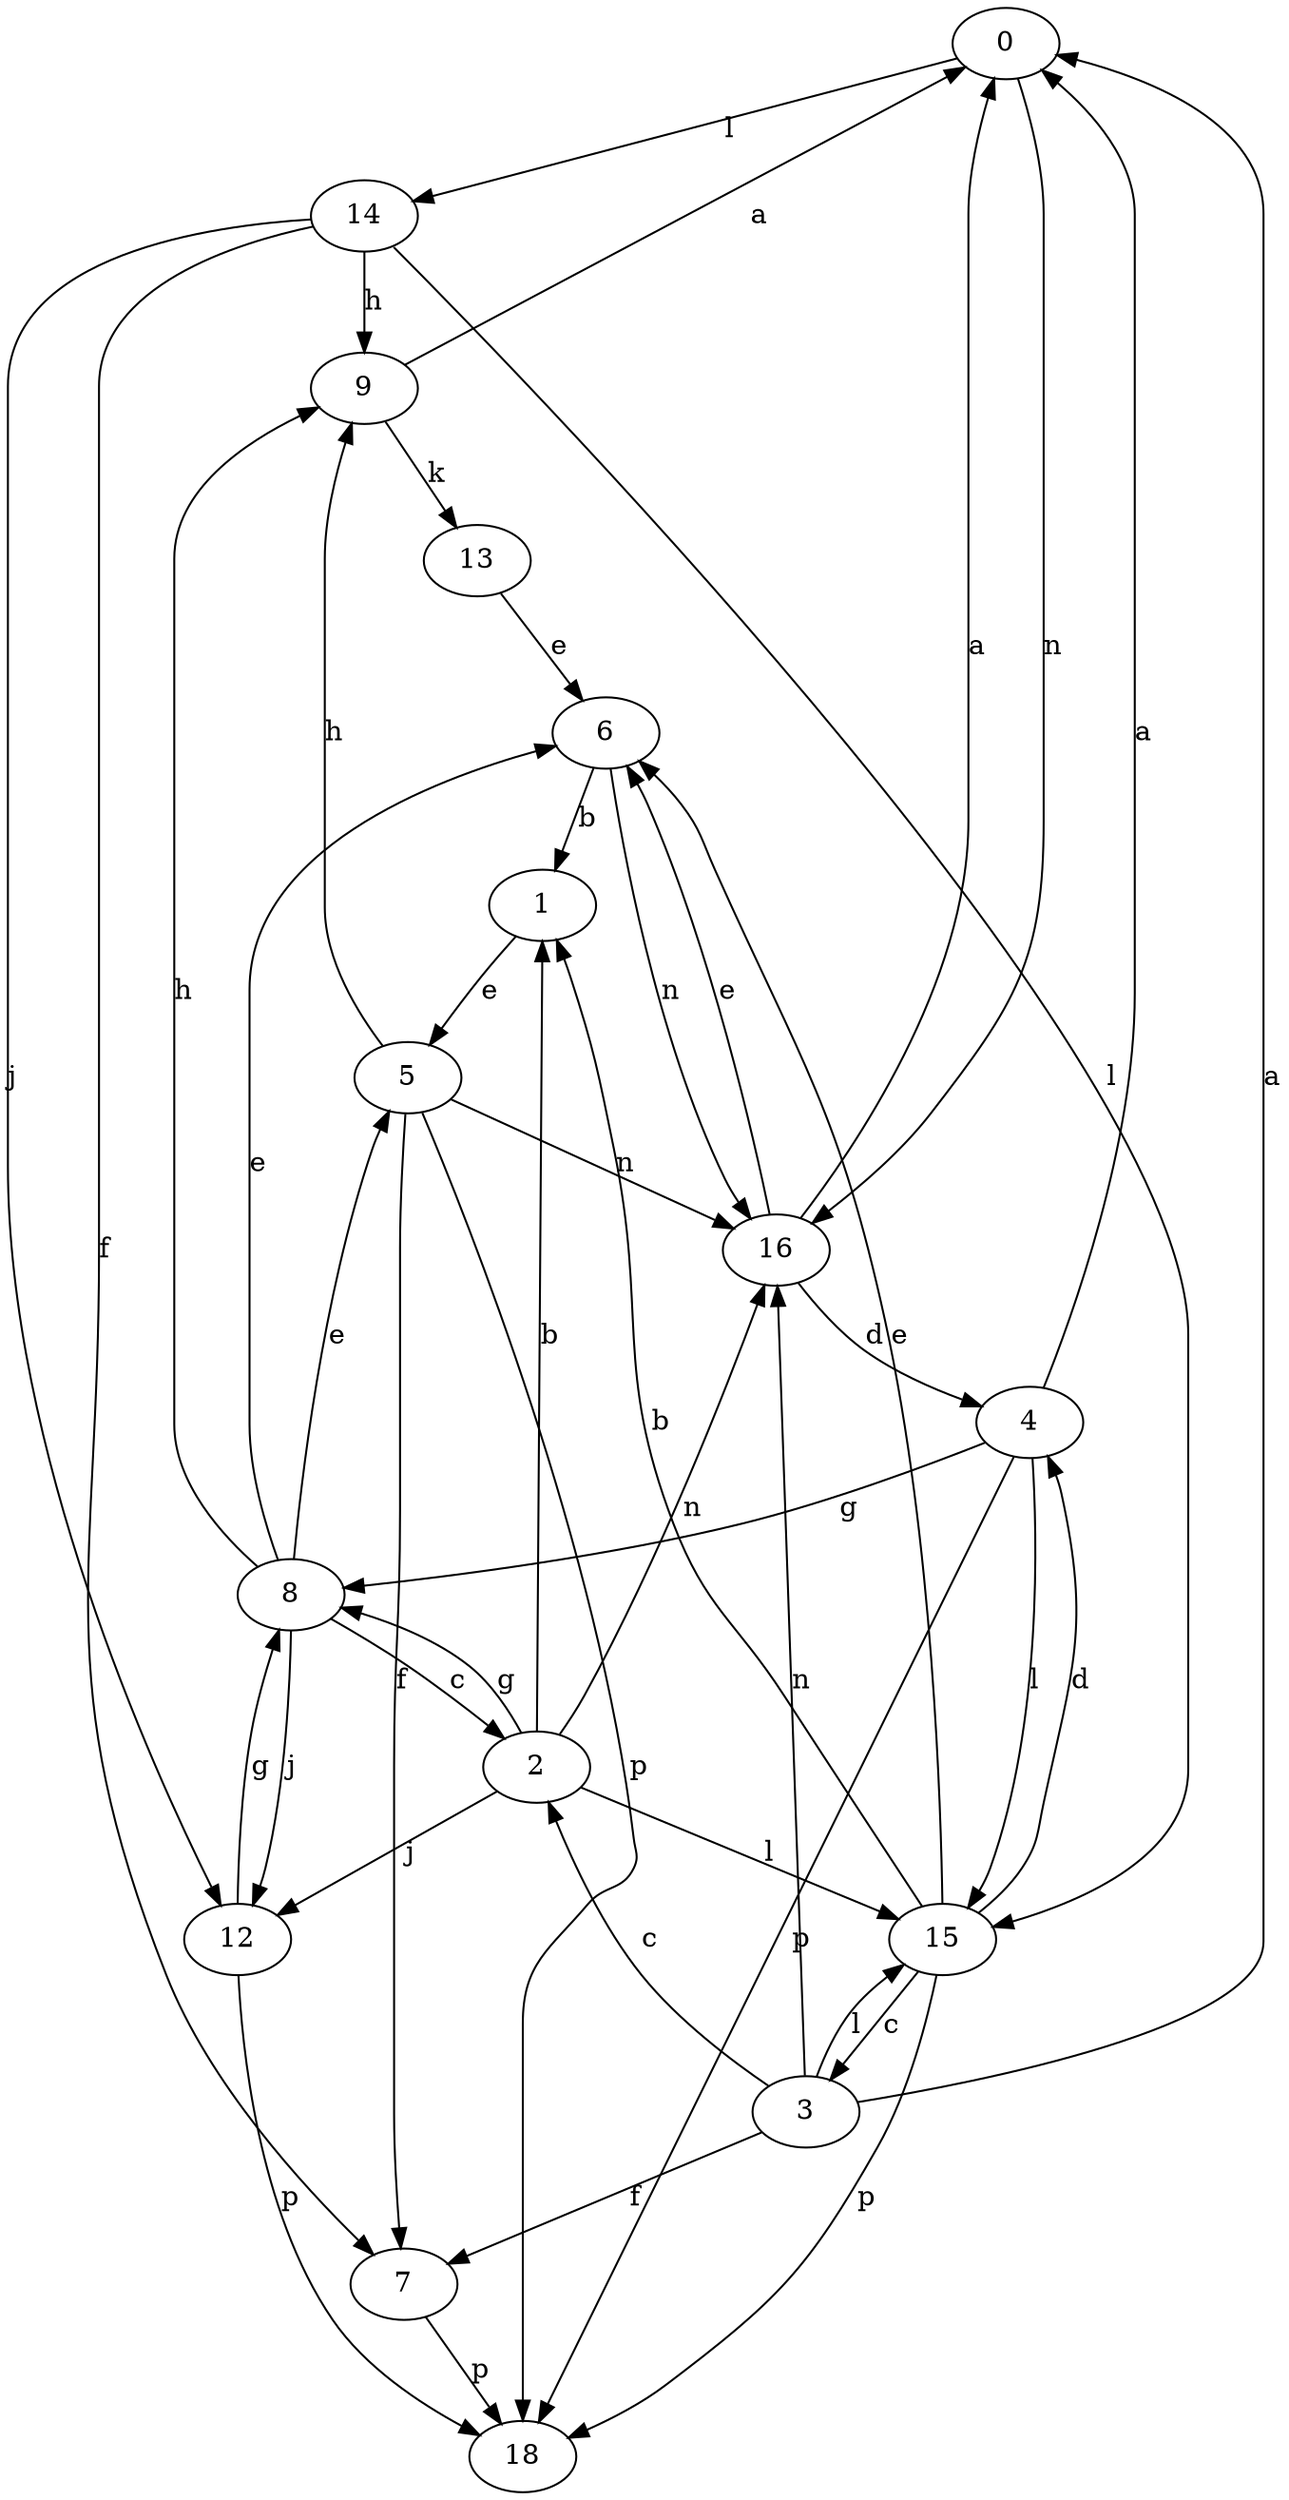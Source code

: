 strict digraph  {
0;
1;
2;
3;
4;
5;
6;
7;
8;
9;
12;
13;
14;
15;
16;
18;
0 -> 14  [label=l];
0 -> 16  [label=n];
1 -> 5  [label=e];
2 -> 1  [label=b];
2 -> 8  [label=g];
2 -> 12  [label=j];
2 -> 15  [label=l];
2 -> 16  [label=n];
3 -> 0  [label=a];
3 -> 2  [label=c];
3 -> 7  [label=f];
3 -> 15  [label=l];
3 -> 16  [label=n];
4 -> 0  [label=a];
4 -> 8  [label=g];
4 -> 15  [label=l];
4 -> 18  [label=p];
5 -> 7  [label=f];
5 -> 9  [label=h];
5 -> 16  [label=n];
5 -> 18  [label=p];
6 -> 1  [label=b];
6 -> 16  [label=n];
7 -> 18  [label=p];
8 -> 2  [label=c];
8 -> 5  [label=e];
8 -> 6  [label=e];
8 -> 9  [label=h];
8 -> 12  [label=j];
9 -> 0  [label=a];
9 -> 13  [label=k];
12 -> 8  [label=g];
12 -> 18  [label=p];
13 -> 6  [label=e];
14 -> 7  [label=f];
14 -> 9  [label=h];
14 -> 12  [label=j];
14 -> 15  [label=l];
15 -> 1  [label=b];
15 -> 3  [label=c];
15 -> 4  [label=d];
15 -> 6  [label=e];
15 -> 18  [label=p];
16 -> 0  [label=a];
16 -> 4  [label=d];
16 -> 6  [label=e];
}
